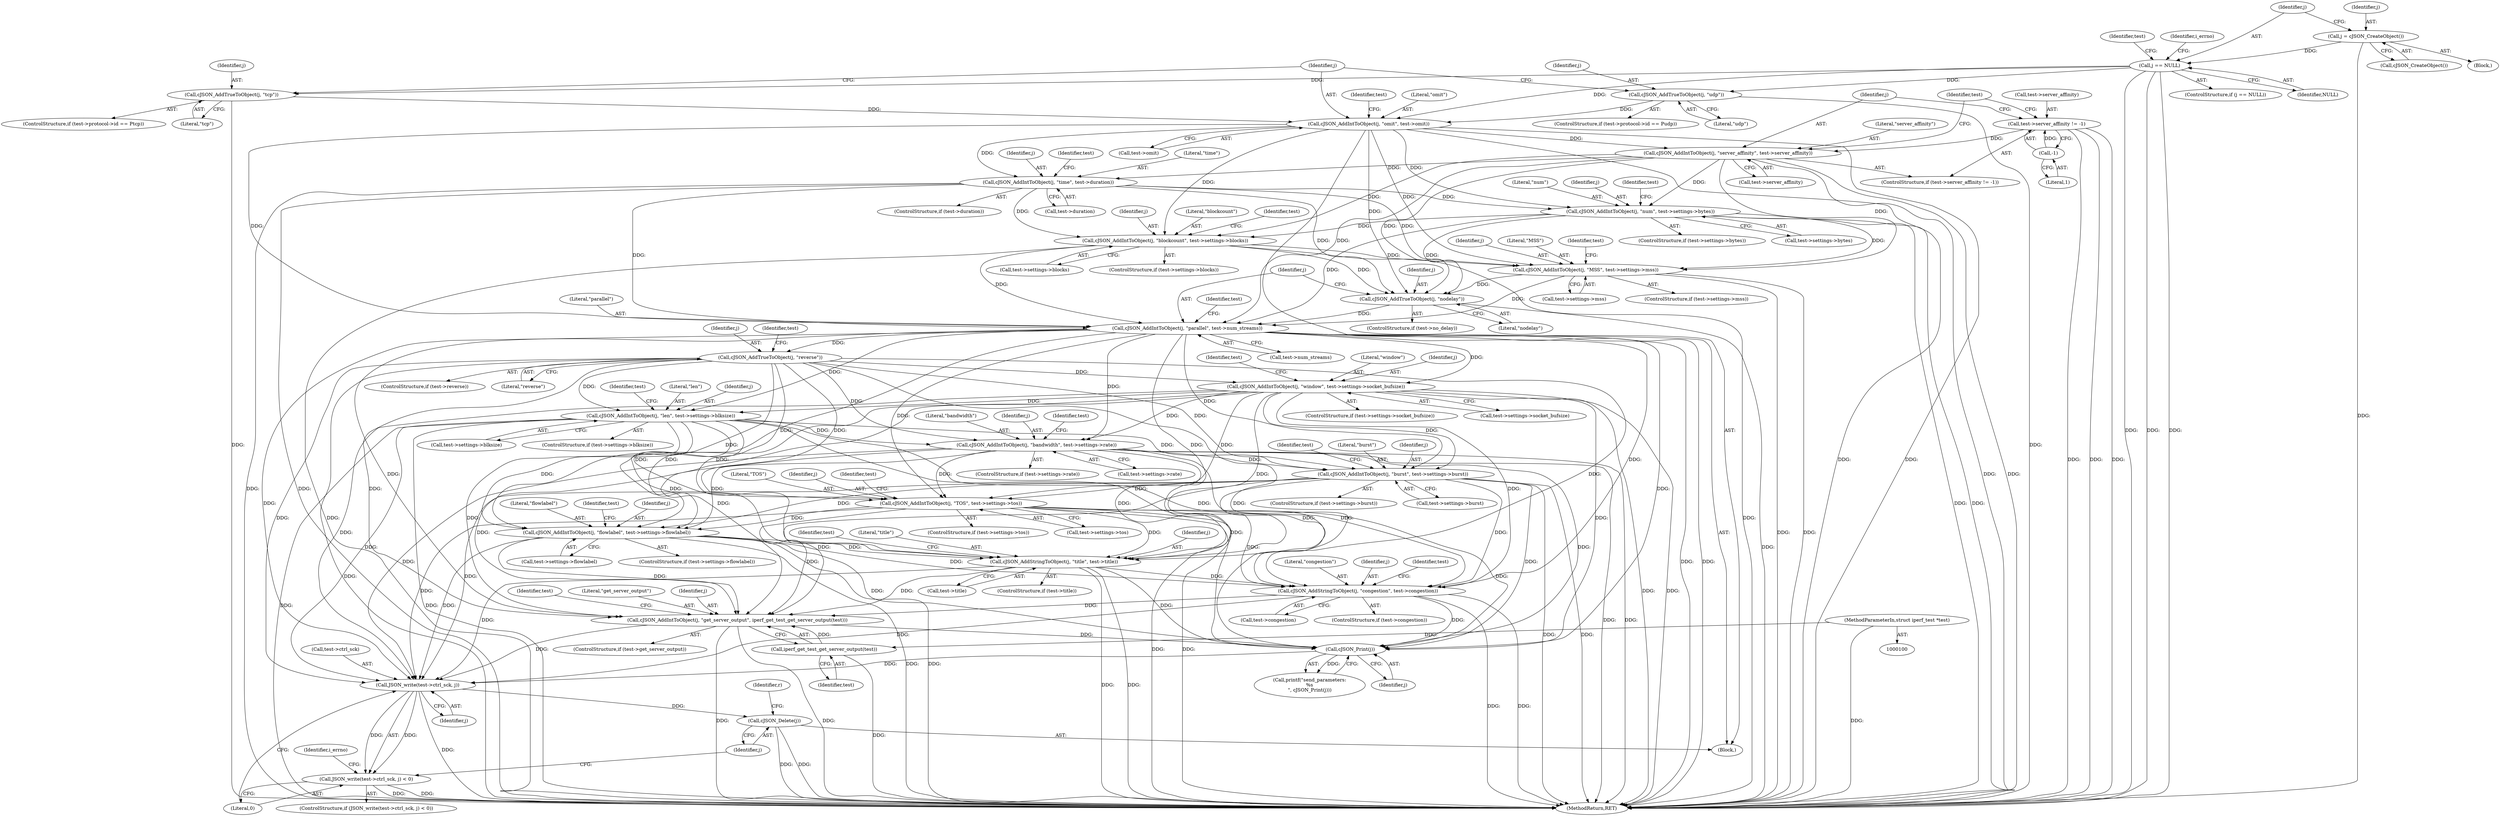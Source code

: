 digraph "0_iperf_91f2fa59e8ed80dfbf400add0164ee0e508e412a_50@pointer" {
"1000363" [label="(Call,JSON_write(test->ctrl_sck, j))"];
"1000259" [label="(Call,cJSON_AddIntToObject(j, \"len\", test->settings->blksize))"];
"1000226" [label="(Call,cJSON_AddIntToObject(j, \"parallel\", test->num_streams))"];
"1000171" [label="(Call,cJSON_AddIntToObject(j, \"time\", test->duration))"];
"1000148" [label="(Call,cJSON_AddIntToObject(j, \"omit\", test->omit))"];
"1000133" [label="(Call,cJSON_AddTrueToObject(j, \"tcp\"))"];
"1000112" [label="(Call,j == NULL)"];
"1000108" [label="(Call,j = cJSON_CreateObject())"];
"1000145" [label="(Call,cJSON_AddTrueToObject(j, \"udp\"))"];
"1000161" [label="(Call,cJSON_AddIntToObject(j, \"server_affinity\", test->server_affinity))"];
"1000155" [label="(Call,test->server_affinity != -1)"];
"1000159" [label="(Call,-1)"];
"1000183" [label="(Call,cJSON_AddIntToObject(j, \"num\", test->settings->bytes))"];
"1000211" [label="(Call,cJSON_AddIntToObject(j, \"MSS\", test->settings->mss))"];
"1000197" [label="(Call,cJSON_AddIntToObject(j, \"blockcount\", test->settings->blocks))"];
"1000223" [label="(Call,cJSON_AddTrueToObject(j, \"nodelay\"))"];
"1000236" [label="(Call,cJSON_AddTrueToObject(j, \"reverse\"))"];
"1000245" [label="(Call,cJSON_AddIntToObject(j, \"window\", test->settings->socket_bufsize))"];
"1000315" [label="(Call,cJSON_AddIntToObject(j, \"flowlabel\", test->settings->flowlabel))"];
"1000273" [label="(Call,cJSON_AddIntToObject(j, \"bandwidth\", test->settings->rate))"];
"1000301" [label="(Call,cJSON_AddIntToObject(j, \"TOS\", test->settings->tos))"];
"1000287" [label="(Call,cJSON_AddIntToObject(j, \"burst\", test->settings->burst))"];
"1000347" [label="(Call,cJSON_AddIntToObject(j, \"get_server_output\", iperf_get_test_get_server_output(test)))"];
"1000327" [label="(Call,cJSON_AddStringToObject(j, \"title\", test->title))"];
"1000337" [label="(Call,cJSON_AddStringToObject(j, \"congestion\", test->congestion))"];
"1000350" [label="(Call,iperf_get_test_get_server_output(test))"];
"1000101" [label="(MethodParameterIn,struct iperf_test *test)"];
"1000359" [label="(Call,cJSON_Print(j))"];
"1000362" [label="(Call,JSON_write(test->ctrl_sck, j) < 0)"];
"1000377" [label="(Call,cJSON_Delete(j))"];
"1000381" [label="(MethodReturn,RET)"];
"1000246" [label="(Identifier,j)"];
"1000281" [label="(ControlStructure,if (test->settings->burst))"];
"1000354" [label="(Identifier,test)"];
"1000228" [label="(Literal,\"parallel\")"];
"1000180" [label="(Identifier,test)"];
"1000363" [label="(Call,JSON_write(test->ctrl_sck, j))"];
"1000330" [label="(Call,test->title)"];
"1000155" [label="(Call,test->server_affinity != -1)"];
"1000267" [label="(ControlStructure,if (test->settings->rate))"];
"1000177" [label="(ControlStructure,if (test->settings->bytes))"];
"1000150" [label="(Literal,\"omit\")"];
"1000317" [label="(Literal,\"flowlabel\")"];
"1000239" [label="(ControlStructure,if (test->settings->socket_bufsize))"];
"1000351" [label="(Identifier,test)"];
"1000111" [label="(ControlStructure,if (j == NULL))"];
"1000169" [label="(Identifier,test)"];
"1000112" [label="(Call,j == NULL)"];
"1000198" [label="(Identifier,j)"];
"1000378" [label="(Identifier,j)"];
"1000145" [label="(Call,cJSON_AddTrueToObject(j, \"udp\"))"];
"1000340" [label="(Call,test->congestion)"];
"1000276" [label="(Call,test->settings->rate)"];
"1000364" [label="(Call,test->ctrl_sck)"];
"1000345" [label="(Identifier,test)"];
"1000368" [label="(Literal,0)"];
"1000212" [label="(Identifier,j)"];
"1000318" [label="(Call,test->settings->flowlabel)"];
"1000236" [label="(Call,cJSON_AddTrueToObject(j, \"reverse\"))"];
"1000328" [label="(Identifier,j)"];
"1000114" [label="(Identifier,NULL)"];
"1000335" [label="(Identifier,test)"];
"1000302" [label="(Identifier,j)"];
"1000213" [label="(Literal,\"MSS\")"];
"1000194" [label="(Identifier,test)"];
"1000350" [label="(Call,iperf_get_test_get_server_output(test))"];
"1000226" [label="(Call,cJSON_AddIntToObject(j, \"parallel\", test->num_streams))"];
"1000259" [label="(Call,cJSON_AddIntToObject(j, \"len\", test->settings->blksize))"];
"1000101" [label="(MethodParameterIn,struct iperf_test *test)"];
"1000162" [label="(Identifier,j)"];
"1000183" [label="(Call,cJSON_AddIntToObject(j, \"num\", test->settings->bytes))"];
"1000156" [label="(Call,test->server_affinity)"];
"1000108" [label="(Call,j = cJSON_CreateObject())"];
"1000242" [label="(Identifier,test)"];
"1000163" [label="(Literal,\"server_affinity\")"];
"1000261" [label="(Literal,\"len\")"];
"1000325" [label="(Identifier,test)"];
"1000312" [label="(Identifier,test)"];
"1000135" [label="(Literal,\"tcp\")"];
"1000129" [label="(Identifier,test)"];
"1000284" [label="(Identifier,test)"];
"1000219" [label="(ControlStructure,if (test->no_delay))"];
"1000147" [label="(Literal,\"udp\")"];
"1000232" [label="(ControlStructure,if (test->reverse))"];
"1000275" [label="(Literal,\"bandwidth\")"];
"1000185" [label="(Literal,\"num\")"];
"1000260" [label="(Identifier,j)"];
"1000229" [label="(Call,test->num_streams)"];
"1000274" [label="(Identifier,j)"];
"1000134" [label="(Identifier,j)"];
"1000298" [label="(Identifier,test)"];
"1000238" [label="(Literal,\"reverse\")"];
"1000199" [label="(Literal,\"blockcount\")"];
"1000303" [label="(Literal,\"TOS\")"];
"1000214" [label="(Call,test->settings->mss)"];
"1000137" [label="(ControlStructure,if (test->protocol->id == Pudp))"];
"1000234" [label="(Identifier,test)"];
"1000295" [label="(ControlStructure,if (test->settings->tos))"];
"1000191" [label="(ControlStructure,if (test->settings->blocks))"];
"1000171" [label="(Call,cJSON_AddIntToObject(j, \"time\", test->duration))"];
"1000256" [label="(Identifier,test)"];
"1000262" [label="(Call,test->settings->blksize)"];
"1000327" [label="(Call,cJSON_AddStringToObject(j, \"title\", test->title))"];
"1000337" [label="(Call,cJSON_AddStringToObject(j, \"congestion\", test->congestion))"];
"1000154" [label="(ControlStructure,if (test->server_affinity != -1))"];
"1000117" [label="(Identifier,i_errno)"];
"1000237" [label="(Identifier,j)"];
"1000323" [label="(ControlStructure,if (test->title))"];
"1000315" [label="(Call,cJSON_AddIntToObject(j, \"flowlabel\", test->settings->flowlabel))"];
"1000110" [label="(Call,cJSON_CreateObject())"];
"1000173" [label="(Literal,\"time\")"];
"1000253" [label="(ControlStructure,if (test->settings->blksize))"];
"1000270" [label="(Identifier,test)"];
"1000223" [label="(Call,cJSON_AddTrueToObject(j, \"nodelay\"))"];
"1000151" [label="(Call,test->omit)"];
"1000113" [label="(Identifier,j)"];
"1000164" [label="(Call,test->server_affinity)"];
"1000347" [label="(Call,cJSON_AddIntToObject(j, \"get_server_output\", iperf_get_test_get_server_output(test)))"];
"1000349" [label="(Literal,\"get_server_output\")"];
"1000357" [label="(Call,printf(\"send_parameters:\n%s\n\", cJSON_Print(j)))"];
"1000309" [label="(ControlStructure,if (test->settings->flowlabel))"];
"1000287" [label="(Call,cJSON_AddIntToObject(j, \"burst\", test->settings->burst))"];
"1000211" [label="(Call,cJSON_AddIntToObject(j, \"MSS\", test->settings->mss))"];
"1000197" [label="(Call,cJSON_AddIntToObject(j, \"blockcount\", test->settings->blocks))"];
"1000149" [label="(Identifier,j)"];
"1000339" [label="(Literal,\"congestion\")"];
"1000367" [label="(Identifier,j)"];
"1000371" [label="(Identifier,i_errno)"];
"1000102" [label="(Block,)"];
"1000225" [label="(Literal,\"nodelay\")"];
"1000304" [label="(Call,test->settings->tos)"];
"1000329" [label="(Literal,\"title\")"];
"1000333" [label="(ControlStructure,if (test->congestion))"];
"1000167" [label="(ControlStructure,if (test->duration))"];
"1000248" [label="(Call,test->settings->socket_bufsize)"];
"1000360" [label="(Identifier,j)"];
"1000148" [label="(Call,cJSON_AddIntToObject(j, \"omit\", test->omit))"];
"1000289" [label="(Literal,\"burst\")"];
"1000146" [label="(Identifier,j)"];
"1000380" [label="(Identifier,r)"];
"1000338" [label="(Identifier,j)"];
"1000361" [label="(ControlStructure,if (JSON_write(test->ctrl_sck, j) < 0))"];
"1000109" [label="(Identifier,j)"];
"1000124" [label="(Block,)"];
"1000157" [label="(Identifier,test)"];
"1000200" [label="(Call,test->settings->blocks)"];
"1000348" [label="(Identifier,j)"];
"1000316" [label="(Identifier,j)"];
"1000273" [label="(Call,cJSON_AddIntToObject(j, \"bandwidth\", test->settings->rate))"];
"1000227" [label="(Identifier,j)"];
"1000186" [label="(Call,test->settings->bytes)"];
"1000161" [label="(Call,cJSON_AddIntToObject(j, \"server_affinity\", test->server_affinity))"];
"1000359" [label="(Call,cJSON_Print(j))"];
"1000301" [label="(Call,cJSON_AddIntToObject(j, \"TOS\", test->settings->tos))"];
"1000172" [label="(Identifier,j)"];
"1000160" [label="(Literal,1)"];
"1000174" [label="(Call,test->duration)"];
"1000377" [label="(Call,cJSON_Delete(j))"];
"1000290" [label="(Call,test->settings->burst)"];
"1000133" [label="(Call,cJSON_AddTrueToObject(j, \"tcp\"))"];
"1000221" [label="(Identifier,test)"];
"1000184" [label="(Identifier,j)"];
"1000125" [label="(ControlStructure,if (test->protocol->id == Ptcp))"];
"1000247" [label="(Literal,\"window\")"];
"1000224" [label="(Identifier,j)"];
"1000288" [label="(Identifier,j)"];
"1000159" [label="(Call,-1)"];
"1000245" [label="(Call,cJSON_AddIntToObject(j, \"window\", test->settings->socket_bufsize))"];
"1000343" [label="(ControlStructure,if (test->get_server_output))"];
"1000208" [label="(Identifier,test)"];
"1000205" [label="(ControlStructure,if (test->settings->mss))"];
"1000362" [label="(Call,JSON_write(test->ctrl_sck, j) < 0)"];
"1000363" -> "1000362"  [label="AST: "];
"1000363" -> "1000367"  [label="CFG: "];
"1000364" -> "1000363"  [label="AST: "];
"1000367" -> "1000363"  [label="AST: "];
"1000368" -> "1000363"  [label="CFG: "];
"1000363" -> "1000381"  [label="DDG: "];
"1000363" -> "1000362"  [label="DDG: "];
"1000363" -> "1000362"  [label="DDG: "];
"1000259" -> "1000363"  [label="DDG: "];
"1000226" -> "1000363"  [label="DDG: "];
"1000236" -> "1000363"  [label="DDG: "];
"1000315" -> "1000363"  [label="DDG: "];
"1000347" -> "1000363"  [label="DDG: "];
"1000327" -> "1000363"  [label="DDG: "];
"1000301" -> "1000363"  [label="DDG: "];
"1000359" -> "1000363"  [label="DDG: "];
"1000287" -> "1000363"  [label="DDG: "];
"1000245" -> "1000363"  [label="DDG: "];
"1000273" -> "1000363"  [label="DDG: "];
"1000337" -> "1000363"  [label="DDG: "];
"1000363" -> "1000377"  [label="DDG: "];
"1000259" -> "1000253"  [label="AST: "];
"1000259" -> "1000262"  [label="CFG: "];
"1000260" -> "1000259"  [label="AST: "];
"1000261" -> "1000259"  [label="AST: "];
"1000262" -> "1000259"  [label="AST: "];
"1000270" -> "1000259"  [label="CFG: "];
"1000259" -> "1000381"  [label="DDG: "];
"1000259" -> "1000381"  [label="DDG: "];
"1000226" -> "1000259"  [label="DDG: "];
"1000236" -> "1000259"  [label="DDG: "];
"1000245" -> "1000259"  [label="DDG: "];
"1000259" -> "1000273"  [label="DDG: "];
"1000259" -> "1000287"  [label="DDG: "];
"1000259" -> "1000301"  [label="DDG: "];
"1000259" -> "1000315"  [label="DDG: "];
"1000259" -> "1000327"  [label="DDG: "];
"1000259" -> "1000337"  [label="DDG: "];
"1000259" -> "1000347"  [label="DDG: "];
"1000259" -> "1000359"  [label="DDG: "];
"1000226" -> "1000124"  [label="AST: "];
"1000226" -> "1000229"  [label="CFG: "];
"1000227" -> "1000226"  [label="AST: "];
"1000228" -> "1000226"  [label="AST: "];
"1000229" -> "1000226"  [label="AST: "];
"1000234" -> "1000226"  [label="CFG: "];
"1000226" -> "1000381"  [label="DDG: "];
"1000226" -> "1000381"  [label="DDG: "];
"1000171" -> "1000226"  [label="DDG: "];
"1000183" -> "1000226"  [label="DDG: "];
"1000148" -> "1000226"  [label="DDG: "];
"1000211" -> "1000226"  [label="DDG: "];
"1000161" -> "1000226"  [label="DDG: "];
"1000223" -> "1000226"  [label="DDG: "];
"1000197" -> "1000226"  [label="DDG: "];
"1000226" -> "1000236"  [label="DDG: "];
"1000226" -> "1000245"  [label="DDG: "];
"1000226" -> "1000273"  [label="DDG: "];
"1000226" -> "1000287"  [label="DDG: "];
"1000226" -> "1000301"  [label="DDG: "];
"1000226" -> "1000315"  [label="DDG: "];
"1000226" -> "1000327"  [label="DDG: "];
"1000226" -> "1000337"  [label="DDG: "];
"1000226" -> "1000347"  [label="DDG: "];
"1000226" -> "1000359"  [label="DDG: "];
"1000171" -> "1000167"  [label="AST: "];
"1000171" -> "1000174"  [label="CFG: "];
"1000172" -> "1000171"  [label="AST: "];
"1000173" -> "1000171"  [label="AST: "];
"1000174" -> "1000171"  [label="AST: "];
"1000180" -> "1000171"  [label="CFG: "];
"1000171" -> "1000381"  [label="DDG: "];
"1000171" -> "1000381"  [label="DDG: "];
"1000148" -> "1000171"  [label="DDG: "];
"1000161" -> "1000171"  [label="DDG: "];
"1000171" -> "1000183"  [label="DDG: "];
"1000171" -> "1000197"  [label="DDG: "];
"1000171" -> "1000211"  [label="DDG: "];
"1000171" -> "1000223"  [label="DDG: "];
"1000148" -> "1000124"  [label="AST: "];
"1000148" -> "1000151"  [label="CFG: "];
"1000149" -> "1000148"  [label="AST: "];
"1000150" -> "1000148"  [label="AST: "];
"1000151" -> "1000148"  [label="AST: "];
"1000157" -> "1000148"  [label="CFG: "];
"1000148" -> "1000381"  [label="DDG: "];
"1000148" -> "1000381"  [label="DDG: "];
"1000133" -> "1000148"  [label="DDG: "];
"1000112" -> "1000148"  [label="DDG: "];
"1000145" -> "1000148"  [label="DDG: "];
"1000148" -> "1000161"  [label="DDG: "];
"1000148" -> "1000183"  [label="DDG: "];
"1000148" -> "1000197"  [label="DDG: "];
"1000148" -> "1000211"  [label="DDG: "];
"1000148" -> "1000223"  [label="DDG: "];
"1000133" -> "1000125"  [label="AST: "];
"1000133" -> "1000135"  [label="CFG: "];
"1000134" -> "1000133"  [label="AST: "];
"1000135" -> "1000133"  [label="AST: "];
"1000149" -> "1000133"  [label="CFG: "];
"1000133" -> "1000381"  [label="DDG: "];
"1000112" -> "1000133"  [label="DDG: "];
"1000112" -> "1000111"  [label="AST: "];
"1000112" -> "1000114"  [label="CFG: "];
"1000113" -> "1000112"  [label="AST: "];
"1000114" -> "1000112"  [label="AST: "];
"1000117" -> "1000112"  [label="CFG: "];
"1000129" -> "1000112"  [label="CFG: "];
"1000112" -> "1000381"  [label="DDG: "];
"1000112" -> "1000381"  [label="DDG: "];
"1000112" -> "1000381"  [label="DDG: "];
"1000108" -> "1000112"  [label="DDG: "];
"1000112" -> "1000145"  [label="DDG: "];
"1000108" -> "1000102"  [label="AST: "];
"1000108" -> "1000110"  [label="CFG: "];
"1000109" -> "1000108"  [label="AST: "];
"1000110" -> "1000108"  [label="AST: "];
"1000113" -> "1000108"  [label="CFG: "];
"1000108" -> "1000381"  [label="DDG: "];
"1000145" -> "1000137"  [label="AST: "];
"1000145" -> "1000147"  [label="CFG: "];
"1000146" -> "1000145"  [label="AST: "];
"1000147" -> "1000145"  [label="AST: "];
"1000149" -> "1000145"  [label="CFG: "];
"1000145" -> "1000381"  [label="DDG: "];
"1000161" -> "1000154"  [label="AST: "];
"1000161" -> "1000164"  [label="CFG: "];
"1000162" -> "1000161"  [label="AST: "];
"1000163" -> "1000161"  [label="AST: "];
"1000164" -> "1000161"  [label="AST: "];
"1000169" -> "1000161"  [label="CFG: "];
"1000161" -> "1000381"  [label="DDG: "];
"1000161" -> "1000381"  [label="DDG: "];
"1000155" -> "1000161"  [label="DDG: "];
"1000161" -> "1000183"  [label="DDG: "];
"1000161" -> "1000197"  [label="DDG: "];
"1000161" -> "1000211"  [label="DDG: "];
"1000161" -> "1000223"  [label="DDG: "];
"1000155" -> "1000154"  [label="AST: "];
"1000155" -> "1000159"  [label="CFG: "];
"1000156" -> "1000155"  [label="AST: "];
"1000159" -> "1000155"  [label="AST: "];
"1000162" -> "1000155"  [label="CFG: "];
"1000169" -> "1000155"  [label="CFG: "];
"1000155" -> "1000381"  [label="DDG: "];
"1000155" -> "1000381"  [label="DDG: "];
"1000155" -> "1000381"  [label="DDG: "];
"1000159" -> "1000155"  [label="DDG: "];
"1000159" -> "1000160"  [label="CFG: "];
"1000160" -> "1000159"  [label="AST: "];
"1000183" -> "1000177"  [label="AST: "];
"1000183" -> "1000186"  [label="CFG: "];
"1000184" -> "1000183"  [label="AST: "];
"1000185" -> "1000183"  [label="AST: "];
"1000186" -> "1000183"  [label="AST: "];
"1000194" -> "1000183"  [label="CFG: "];
"1000183" -> "1000381"  [label="DDG: "];
"1000183" -> "1000381"  [label="DDG: "];
"1000183" -> "1000197"  [label="DDG: "];
"1000183" -> "1000211"  [label="DDG: "];
"1000183" -> "1000223"  [label="DDG: "];
"1000211" -> "1000205"  [label="AST: "];
"1000211" -> "1000214"  [label="CFG: "];
"1000212" -> "1000211"  [label="AST: "];
"1000213" -> "1000211"  [label="AST: "];
"1000214" -> "1000211"  [label="AST: "];
"1000221" -> "1000211"  [label="CFG: "];
"1000211" -> "1000381"  [label="DDG: "];
"1000211" -> "1000381"  [label="DDG: "];
"1000197" -> "1000211"  [label="DDG: "];
"1000211" -> "1000223"  [label="DDG: "];
"1000197" -> "1000191"  [label="AST: "];
"1000197" -> "1000200"  [label="CFG: "];
"1000198" -> "1000197"  [label="AST: "];
"1000199" -> "1000197"  [label="AST: "];
"1000200" -> "1000197"  [label="AST: "];
"1000208" -> "1000197"  [label="CFG: "];
"1000197" -> "1000381"  [label="DDG: "];
"1000197" -> "1000381"  [label="DDG: "];
"1000197" -> "1000223"  [label="DDG: "];
"1000223" -> "1000219"  [label="AST: "];
"1000223" -> "1000225"  [label="CFG: "];
"1000224" -> "1000223"  [label="AST: "];
"1000225" -> "1000223"  [label="AST: "];
"1000227" -> "1000223"  [label="CFG: "];
"1000223" -> "1000381"  [label="DDG: "];
"1000236" -> "1000232"  [label="AST: "];
"1000236" -> "1000238"  [label="CFG: "];
"1000237" -> "1000236"  [label="AST: "];
"1000238" -> "1000236"  [label="AST: "];
"1000242" -> "1000236"  [label="CFG: "];
"1000236" -> "1000381"  [label="DDG: "];
"1000236" -> "1000245"  [label="DDG: "];
"1000236" -> "1000273"  [label="DDG: "];
"1000236" -> "1000287"  [label="DDG: "];
"1000236" -> "1000301"  [label="DDG: "];
"1000236" -> "1000315"  [label="DDG: "];
"1000236" -> "1000327"  [label="DDG: "];
"1000236" -> "1000337"  [label="DDG: "];
"1000236" -> "1000347"  [label="DDG: "];
"1000236" -> "1000359"  [label="DDG: "];
"1000245" -> "1000239"  [label="AST: "];
"1000245" -> "1000248"  [label="CFG: "];
"1000246" -> "1000245"  [label="AST: "];
"1000247" -> "1000245"  [label="AST: "];
"1000248" -> "1000245"  [label="AST: "];
"1000256" -> "1000245"  [label="CFG: "];
"1000245" -> "1000381"  [label="DDG: "];
"1000245" -> "1000381"  [label="DDG: "];
"1000245" -> "1000273"  [label="DDG: "];
"1000245" -> "1000287"  [label="DDG: "];
"1000245" -> "1000301"  [label="DDG: "];
"1000245" -> "1000315"  [label="DDG: "];
"1000245" -> "1000327"  [label="DDG: "];
"1000245" -> "1000337"  [label="DDG: "];
"1000245" -> "1000347"  [label="DDG: "];
"1000245" -> "1000359"  [label="DDG: "];
"1000315" -> "1000309"  [label="AST: "];
"1000315" -> "1000318"  [label="CFG: "];
"1000316" -> "1000315"  [label="AST: "];
"1000317" -> "1000315"  [label="AST: "];
"1000318" -> "1000315"  [label="AST: "];
"1000325" -> "1000315"  [label="CFG: "];
"1000315" -> "1000381"  [label="DDG: "];
"1000315" -> "1000381"  [label="DDG: "];
"1000273" -> "1000315"  [label="DDG: "];
"1000301" -> "1000315"  [label="DDG: "];
"1000287" -> "1000315"  [label="DDG: "];
"1000315" -> "1000327"  [label="DDG: "];
"1000315" -> "1000337"  [label="DDG: "];
"1000315" -> "1000347"  [label="DDG: "];
"1000315" -> "1000359"  [label="DDG: "];
"1000273" -> "1000267"  [label="AST: "];
"1000273" -> "1000276"  [label="CFG: "];
"1000274" -> "1000273"  [label="AST: "];
"1000275" -> "1000273"  [label="AST: "];
"1000276" -> "1000273"  [label="AST: "];
"1000284" -> "1000273"  [label="CFG: "];
"1000273" -> "1000381"  [label="DDG: "];
"1000273" -> "1000381"  [label="DDG: "];
"1000273" -> "1000287"  [label="DDG: "];
"1000273" -> "1000301"  [label="DDG: "];
"1000273" -> "1000327"  [label="DDG: "];
"1000273" -> "1000337"  [label="DDG: "];
"1000273" -> "1000347"  [label="DDG: "];
"1000273" -> "1000359"  [label="DDG: "];
"1000301" -> "1000295"  [label="AST: "];
"1000301" -> "1000304"  [label="CFG: "];
"1000302" -> "1000301"  [label="AST: "];
"1000303" -> "1000301"  [label="AST: "];
"1000304" -> "1000301"  [label="AST: "];
"1000312" -> "1000301"  [label="CFG: "];
"1000301" -> "1000381"  [label="DDG: "];
"1000301" -> "1000381"  [label="DDG: "];
"1000287" -> "1000301"  [label="DDG: "];
"1000301" -> "1000327"  [label="DDG: "];
"1000301" -> "1000337"  [label="DDG: "];
"1000301" -> "1000347"  [label="DDG: "];
"1000301" -> "1000359"  [label="DDG: "];
"1000287" -> "1000281"  [label="AST: "];
"1000287" -> "1000290"  [label="CFG: "];
"1000288" -> "1000287"  [label="AST: "];
"1000289" -> "1000287"  [label="AST: "];
"1000290" -> "1000287"  [label="AST: "];
"1000298" -> "1000287"  [label="CFG: "];
"1000287" -> "1000381"  [label="DDG: "];
"1000287" -> "1000381"  [label="DDG: "];
"1000287" -> "1000327"  [label="DDG: "];
"1000287" -> "1000337"  [label="DDG: "];
"1000287" -> "1000347"  [label="DDG: "];
"1000287" -> "1000359"  [label="DDG: "];
"1000347" -> "1000343"  [label="AST: "];
"1000347" -> "1000350"  [label="CFG: "];
"1000348" -> "1000347"  [label="AST: "];
"1000349" -> "1000347"  [label="AST: "];
"1000350" -> "1000347"  [label="AST: "];
"1000354" -> "1000347"  [label="CFG: "];
"1000347" -> "1000381"  [label="DDG: "];
"1000347" -> "1000381"  [label="DDG: "];
"1000327" -> "1000347"  [label="DDG: "];
"1000337" -> "1000347"  [label="DDG: "];
"1000350" -> "1000347"  [label="DDG: "];
"1000347" -> "1000359"  [label="DDG: "];
"1000327" -> "1000323"  [label="AST: "];
"1000327" -> "1000330"  [label="CFG: "];
"1000328" -> "1000327"  [label="AST: "];
"1000329" -> "1000327"  [label="AST: "];
"1000330" -> "1000327"  [label="AST: "];
"1000335" -> "1000327"  [label="CFG: "];
"1000327" -> "1000381"  [label="DDG: "];
"1000327" -> "1000381"  [label="DDG: "];
"1000327" -> "1000337"  [label="DDG: "];
"1000327" -> "1000359"  [label="DDG: "];
"1000337" -> "1000333"  [label="AST: "];
"1000337" -> "1000340"  [label="CFG: "];
"1000338" -> "1000337"  [label="AST: "];
"1000339" -> "1000337"  [label="AST: "];
"1000340" -> "1000337"  [label="AST: "];
"1000345" -> "1000337"  [label="CFG: "];
"1000337" -> "1000381"  [label="DDG: "];
"1000337" -> "1000381"  [label="DDG: "];
"1000337" -> "1000359"  [label="DDG: "];
"1000350" -> "1000351"  [label="CFG: "];
"1000351" -> "1000350"  [label="AST: "];
"1000350" -> "1000381"  [label="DDG: "];
"1000101" -> "1000350"  [label="DDG: "];
"1000101" -> "1000100"  [label="AST: "];
"1000101" -> "1000381"  [label="DDG: "];
"1000359" -> "1000357"  [label="AST: "];
"1000359" -> "1000360"  [label="CFG: "];
"1000360" -> "1000359"  [label="AST: "];
"1000357" -> "1000359"  [label="CFG: "];
"1000359" -> "1000357"  [label="DDG: "];
"1000362" -> "1000361"  [label="AST: "];
"1000362" -> "1000368"  [label="CFG: "];
"1000368" -> "1000362"  [label="AST: "];
"1000371" -> "1000362"  [label="CFG: "];
"1000378" -> "1000362"  [label="CFG: "];
"1000362" -> "1000381"  [label="DDG: "];
"1000362" -> "1000381"  [label="DDG: "];
"1000377" -> "1000124"  [label="AST: "];
"1000377" -> "1000378"  [label="CFG: "];
"1000378" -> "1000377"  [label="AST: "];
"1000380" -> "1000377"  [label="CFG: "];
"1000377" -> "1000381"  [label="DDG: "];
"1000377" -> "1000381"  [label="DDG: "];
}
